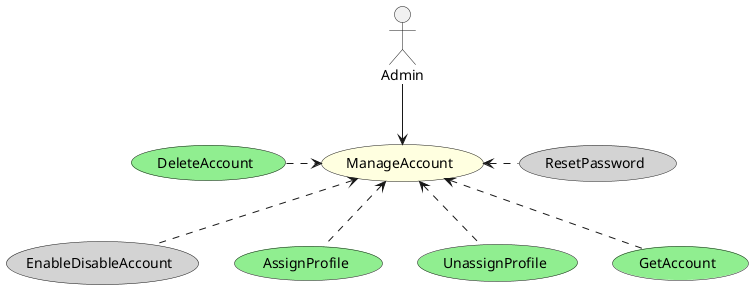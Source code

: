 @startuml Use Case

actor Admin

usecase ManageAccount #LightYellow
usecase EnableDisableAccount #LightGray
usecase DeleteAccount #LightGreen
usecase AssignProfile #LightGreen
usecase UnassignProfile #LightGreen
usecase GetAccount #LightGreen
usecase ResetPassword #LightGray

Admin --> (ManageAccount) 
(ManageAccount) <.d. (AssignProfile) 
(ManageAccount) <.d. (UnassignProfile) 
(ManageAccount) <.d. (GetAccount) 
(ManageAccount) <.d. (EnableDisableAccount) 
(ManageAccount) <.l. (DeleteAccount) 
(ManageAccount) <.r. (ResetPassword) 

@enduml